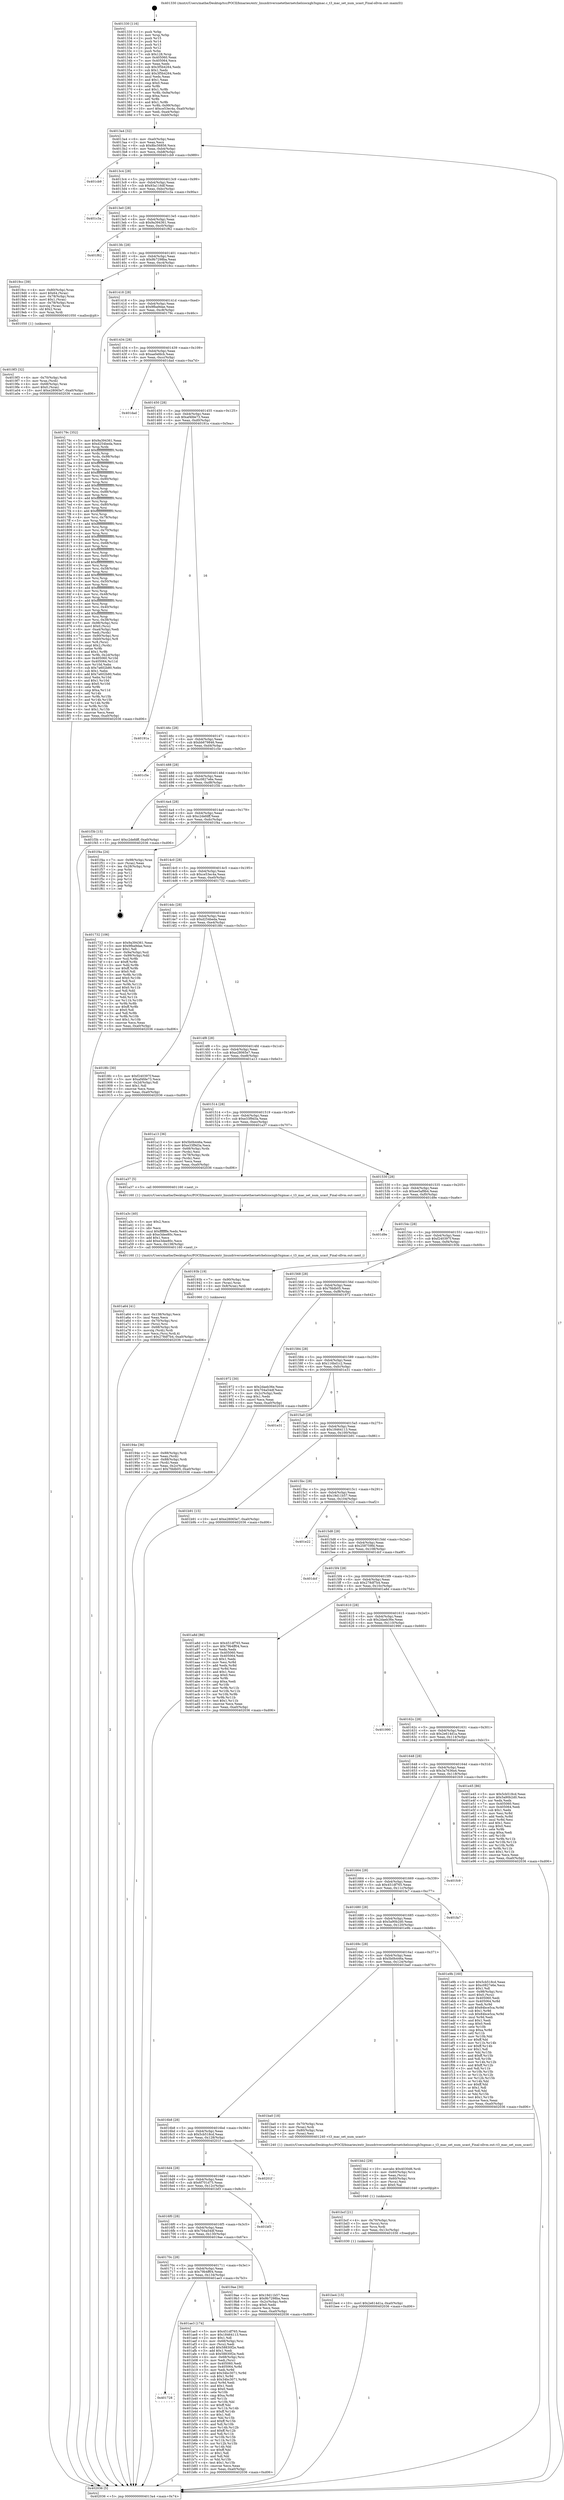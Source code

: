 digraph "0x401330" {
  label = "0x401330 (/mnt/c/Users/mathe/Desktop/tcc/POCII/binaries/extr_linuxdriversnetethernetchelsiocxgb3xgmac.c_t3_mac_set_num_ucast_Final-ollvm.out::main(0))"
  labelloc = "t"
  node[shape=record]

  Entry [label="",width=0.3,height=0.3,shape=circle,fillcolor=black,style=filled]
  "0x4013a4" [label="{
     0x4013a4 [32]\l
     | [instrs]\l
     &nbsp;&nbsp;0x4013a4 \<+6\>: mov -0xa0(%rbp),%eax\l
     &nbsp;&nbsp;0x4013aa \<+2\>: mov %eax,%ecx\l
     &nbsp;&nbsp;0x4013ac \<+6\>: sub $0x8bc56856,%ecx\l
     &nbsp;&nbsp;0x4013b2 \<+6\>: mov %eax,-0xb4(%rbp)\l
     &nbsp;&nbsp;0x4013b8 \<+6\>: mov %ecx,-0xb8(%rbp)\l
     &nbsp;&nbsp;0x4013be \<+6\>: je 0000000000401cb9 \<main+0x989\>\l
  }"]
  "0x401cb9" [label="{
     0x401cb9\l
  }", style=dashed]
  "0x4013c4" [label="{
     0x4013c4 [28]\l
     | [instrs]\l
     &nbsp;&nbsp;0x4013c4 \<+5\>: jmp 00000000004013c9 \<main+0x99\>\l
     &nbsp;&nbsp;0x4013c9 \<+6\>: mov -0xb4(%rbp),%eax\l
     &nbsp;&nbsp;0x4013cf \<+5\>: sub $0x93a116df,%eax\l
     &nbsp;&nbsp;0x4013d4 \<+6\>: mov %eax,-0xbc(%rbp)\l
     &nbsp;&nbsp;0x4013da \<+6\>: je 0000000000401c3a \<main+0x90a\>\l
  }"]
  Exit [label="",width=0.3,height=0.3,shape=circle,fillcolor=black,style=filled,peripheries=2]
  "0x401c3a" [label="{
     0x401c3a\l
  }", style=dashed]
  "0x4013e0" [label="{
     0x4013e0 [28]\l
     | [instrs]\l
     &nbsp;&nbsp;0x4013e0 \<+5\>: jmp 00000000004013e5 \<main+0xb5\>\l
     &nbsp;&nbsp;0x4013e5 \<+6\>: mov -0xb4(%rbp),%eax\l
     &nbsp;&nbsp;0x4013eb \<+5\>: sub $0x9a394361,%eax\l
     &nbsp;&nbsp;0x4013f0 \<+6\>: mov %eax,-0xc0(%rbp)\l
     &nbsp;&nbsp;0x4013f6 \<+6\>: je 0000000000401f62 \<main+0xc32\>\l
  }"]
  "0x401be4" [label="{
     0x401be4 [15]\l
     | [instrs]\l
     &nbsp;&nbsp;0x401be4 \<+10\>: movl $0x2e614d1a,-0xa0(%rbp)\l
     &nbsp;&nbsp;0x401bee \<+5\>: jmp 0000000000402036 \<main+0xd06\>\l
  }"]
  "0x401f62" [label="{
     0x401f62\l
  }", style=dashed]
  "0x4013fc" [label="{
     0x4013fc [28]\l
     | [instrs]\l
     &nbsp;&nbsp;0x4013fc \<+5\>: jmp 0000000000401401 \<main+0xd1\>\l
     &nbsp;&nbsp;0x401401 \<+6\>: mov -0xb4(%rbp),%eax\l
     &nbsp;&nbsp;0x401407 \<+5\>: sub $0x9b7298ba,%eax\l
     &nbsp;&nbsp;0x40140c \<+6\>: mov %eax,-0xc4(%rbp)\l
     &nbsp;&nbsp;0x401412 \<+6\>: je 00000000004019cc \<main+0x69c\>\l
  }"]
  "0x401bcf" [label="{
     0x401bcf [21]\l
     | [instrs]\l
     &nbsp;&nbsp;0x401bcf \<+4\>: mov -0x70(%rbp),%rcx\l
     &nbsp;&nbsp;0x401bd3 \<+3\>: mov (%rcx),%rcx\l
     &nbsp;&nbsp;0x401bd6 \<+3\>: mov %rcx,%rdi\l
     &nbsp;&nbsp;0x401bd9 \<+6\>: mov %eax,-0x13c(%rbp)\l
     &nbsp;&nbsp;0x401bdf \<+5\>: call 0000000000401030 \<free@plt\>\l
     | [calls]\l
     &nbsp;&nbsp;0x401030 \{1\} (unknown)\l
  }"]
  "0x4019cc" [label="{
     0x4019cc [39]\l
     | [instrs]\l
     &nbsp;&nbsp;0x4019cc \<+4\>: mov -0x80(%rbp),%rax\l
     &nbsp;&nbsp;0x4019d0 \<+6\>: movl $0x64,(%rax)\l
     &nbsp;&nbsp;0x4019d6 \<+4\>: mov -0x78(%rbp),%rax\l
     &nbsp;&nbsp;0x4019da \<+6\>: movl $0x1,(%rax)\l
     &nbsp;&nbsp;0x4019e0 \<+4\>: mov -0x78(%rbp),%rax\l
     &nbsp;&nbsp;0x4019e4 \<+3\>: movslq (%rax),%rax\l
     &nbsp;&nbsp;0x4019e7 \<+4\>: shl $0x2,%rax\l
     &nbsp;&nbsp;0x4019eb \<+3\>: mov %rax,%rdi\l
     &nbsp;&nbsp;0x4019ee \<+5\>: call 0000000000401050 \<malloc@plt\>\l
     | [calls]\l
     &nbsp;&nbsp;0x401050 \{1\} (unknown)\l
  }"]
  "0x401418" [label="{
     0x401418 [28]\l
     | [instrs]\l
     &nbsp;&nbsp;0x401418 \<+5\>: jmp 000000000040141d \<main+0xed\>\l
     &nbsp;&nbsp;0x40141d \<+6\>: mov -0xb4(%rbp),%eax\l
     &nbsp;&nbsp;0x401423 \<+5\>: sub $0x9fba9dae,%eax\l
     &nbsp;&nbsp;0x401428 \<+6\>: mov %eax,-0xc8(%rbp)\l
     &nbsp;&nbsp;0x40142e \<+6\>: je 000000000040179c \<main+0x46c\>\l
  }"]
  "0x401bb2" [label="{
     0x401bb2 [29]\l
     | [instrs]\l
     &nbsp;&nbsp;0x401bb2 \<+10\>: movabs $0x4030d6,%rdi\l
     &nbsp;&nbsp;0x401bbc \<+4\>: mov -0x60(%rbp),%rcx\l
     &nbsp;&nbsp;0x401bc0 \<+2\>: mov %eax,(%rcx)\l
     &nbsp;&nbsp;0x401bc2 \<+4\>: mov -0x60(%rbp),%rcx\l
     &nbsp;&nbsp;0x401bc6 \<+2\>: mov (%rcx),%esi\l
     &nbsp;&nbsp;0x401bc8 \<+2\>: mov $0x0,%al\l
     &nbsp;&nbsp;0x401bca \<+5\>: call 0000000000401040 \<printf@plt\>\l
     | [calls]\l
     &nbsp;&nbsp;0x401040 \{1\} (unknown)\l
  }"]
  "0x40179c" [label="{
     0x40179c [352]\l
     | [instrs]\l
     &nbsp;&nbsp;0x40179c \<+5\>: mov $0x9a394361,%eax\l
     &nbsp;&nbsp;0x4017a1 \<+5\>: mov $0xd254beda,%ecx\l
     &nbsp;&nbsp;0x4017a6 \<+3\>: mov %rsp,%rdx\l
     &nbsp;&nbsp;0x4017a9 \<+4\>: add $0xfffffffffffffff0,%rdx\l
     &nbsp;&nbsp;0x4017ad \<+3\>: mov %rdx,%rsp\l
     &nbsp;&nbsp;0x4017b0 \<+7\>: mov %rdx,-0x98(%rbp)\l
     &nbsp;&nbsp;0x4017b7 \<+3\>: mov %rsp,%rdx\l
     &nbsp;&nbsp;0x4017ba \<+4\>: add $0xfffffffffffffff0,%rdx\l
     &nbsp;&nbsp;0x4017be \<+3\>: mov %rdx,%rsp\l
     &nbsp;&nbsp;0x4017c1 \<+3\>: mov %rsp,%rsi\l
     &nbsp;&nbsp;0x4017c4 \<+4\>: add $0xfffffffffffffff0,%rsi\l
     &nbsp;&nbsp;0x4017c8 \<+3\>: mov %rsi,%rsp\l
     &nbsp;&nbsp;0x4017cb \<+7\>: mov %rsi,-0x90(%rbp)\l
     &nbsp;&nbsp;0x4017d2 \<+3\>: mov %rsp,%rsi\l
     &nbsp;&nbsp;0x4017d5 \<+4\>: add $0xfffffffffffffff0,%rsi\l
     &nbsp;&nbsp;0x4017d9 \<+3\>: mov %rsi,%rsp\l
     &nbsp;&nbsp;0x4017dc \<+7\>: mov %rsi,-0x88(%rbp)\l
     &nbsp;&nbsp;0x4017e3 \<+3\>: mov %rsp,%rsi\l
     &nbsp;&nbsp;0x4017e6 \<+4\>: add $0xfffffffffffffff0,%rsi\l
     &nbsp;&nbsp;0x4017ea \<+3\>: mov %rsi,%rsp\l
     &nbsp;&nbsp;0x4017ed \<+4\>: mov %rsi,-0x80(%rbp)\l
     &nbsp;&nbsp;0x4017f1 \<+3\>: mov %rsp,%rsi\l
     &nbsp;&nbsp;0x4017f4 \<+4\>: add $0xfffffffffffffff0,%rsi\l
     &nbsp;&nbsp;0x4017f8 \<+3\>: mov %rsi,%rsp\l
     &nbsp;&nbsp;0x4017fb \<+4\>: mov %rsi,-0x78(%rbp)\l
     &nbsp;&nbsp;0x4017ff \<+3\>: mov %rsp,%rsi\l
     &nbsp;&nbsp;0x401802 \<+4\>: add $0xfffffffffffffff0,%rsi\l
     &nbsp;&nbsp;0x401806 \<+3\>: mov %rsi,%rsp\l
     &nbsp;&nbsp;0x401809 \<+4\>: mov %rsi,-0x70(%rbp)\l
     &nbsp;&nbsp;0x40180d \<+3\>: mov %rsp,%rsi\l
     &nbsp;&nbsp;0x401810 \<+4\>: add $0xfffffffffffffff0,%rsi\l
     &nbsp;&nbsp;0x401814 \<+3\>: mov %rsi,%rsp\l
     &nbsp;&nbsp;0x401817 \<+4\>: mov %rsi,-0x68(%rbp)\l
     &nbsp;&nbsp;0x40181b \<+3\>: mov %rsp,%rsi\l
     &nbsp;&nbsp;0x40181e \<+4\>: add $0xfffffffffffffff0,%rsi\l
     &nbsp;&nbsp;0x401822 \<+3\>: mov %rsi,%rsp\l
     &nbsp;&nbsp;0x401825 \<+4\>: mov %rsi,-0x60(%rbp)\l
     &nbsp;&nbsp;0x401829 \<+3\>: mov %rsp,%rsi\l
     &nbsp;&nbsp;0x40182c \<+4\>: add $0xfffffffffffffff0,%rsi\l
     &nbsp;&nbsp;0x401830 \<+3\>: mov %rsi,%rsp\l
     &nbsp;&nbsp;0x401833 \<+4\>: mov %rsi,-0x58(%rbp)\l
     &nbsp;&nbsp;0x401837 \<+3\>: mov %rsp,%rsi\l
     &nbsp;&nbsp;0x40183a \<+4\>: add $0xfffffffffffffff0,%rsi\l
     &nbsp;&nbsp;0x40183e \<+3\>: mov %rsi,%rsp\l
     &nbsp;&nbsp;0x401841 \<+4\>: mov %rsi,-0x50(%rbp)\l
     &nbsp;&nbsp;0x401845 \<+3\>: mov %rsp,%rsi\l
     &nbsp;&nbsp;0x401848 \<+4\>: add $0xfffffffffffffff0,%rsi\l
     &nbsp;&nbsp;0x40184c \<+3\>: mov %rsi,%rsp\l
     &nbsp;&nbsp;0x40184f \<+4\>: mov %rsi,-0x48(%rbp)\l
     &nbsp;&nbsp;0x401853 \<+3\>: mov %rsp,%rsi\l
     &nbsp;&nbsp;0x401856 \<+4\>: add $0xfffffffffffffff0,%rsi\l
     &nbsp;&nbsp;0x40185a \<+3\>: mov %rsi,%rsp\l
     &nbsp;&nbsp;0x40185d \<+4\>: mov %rsi,-0x40(%rbp)\l
     &nbsp;&nbsp;0x401861 \<+3\>: mov %rsp,%rsi\l
     &nbsp;&nbsp;0x401864 \<+4\>: add $0xfffffffffffffff0,%rsi\l
     &nbsp;&nbsp;0x401868 \<+3\>: mov %rsi,%rsp\l
     &nbsp;&nbsp;0x40186b \<+4\>: mov %rsi,-0x38(%rbp)\l
     &nbsp;&nbsp;0x40186f \<+7\>: mov -0x98(%rbp),%rsi\l
     &nbsp;&nbsp;0x401876 \<+6\>: movl $0x0,(%rsi)\l
     &nbsp;&nbsp;0x40187c \<+6\>: mov -0xa4(%rbp),%edi\l
     &nbsp;&nbsp;0x401882 \<+2\>: mov %edi,(%rdx)\l
     &nbsp;&nbsp;0x401884 \<+7\>: mov -0x90(%rbp),%rsi\l
     &nbsp;&nbsp;0x40188b \<+7\>: mov -0xb0(%rbp),%r8\l
     &nbsp;&nbsp;0x401892 \<+3\>: mov %r8,(%rsi)\l
     &nbsp;&nbsp;0x401895 \<+3\>: cmpl $0x2,(%rdx)\l
     &nbsp;&nbsp;0x401898 \<+4\>: setne %r9b\l
     &nbsp;&nbsp;0x40189c \<+4\>: and $0x1,%r9b\l
     &nbsp;&nbsp;0x4018a0 \<+4\>: mov %r9b,-0x2d(%rbp)\l
     &nbsp;&nbsp;0x4018a4 \<+8\>: mov 0x405060,%r10d\l
     &nbsp;&nbsp;0x4018ac \<+8\>: mov 0x405064,%r11d\l
     &nbsp;&nbsp;0x4018b4 \<+3\>: mov %r10d,%ebx\l
     &nbsp;&nbsp;0x4018b7 \<+6\>: sub $0x7a602b80,%ebx\l
     &nbsp;&nbsp;0x4018bd \<+3\>: sub $0x1,%ebx\l
     &nbsp;&nbsp;0x4018c0 \<+6\>: add $0x7a602b80,%ebx\l
     &nbsp;&nbsp;0x4018c6 \<+4\>: imul %ebx,%r10d\l
     &nbsp;&nbsp;0x4018ca \<+4\>: and $0x1,%r10d\l
     &nbsp;&nbsp;0x4018ce \<+4\>: cmp $0x0,%r10d\l
     &nbsp;&nbsp;0x4018d2 \<+4\>: sete %r9b\l
     &nbsp;&nbsp;0x4018d6 \<+4\>: cmp $0xa,%r11d\l
     &nbsp;&nbsp;0x4018da \<+4\>: setl %r14b\l
     &nbsp;&nbsp;0x4018de \<+3\>: mov %r9b,%r15b\l
     &nbsp;&nbsp;0x4018e1 \<+3\>: and %r14b,%r15b\l
     &nbsp;&nbsp;0x4018e4 \<+3\>: xor %r14b,%r9b\l
     &nbsp;&nbsp;0x4018e7 \<+3\>: or %r9b,%r15b\l
     &nbsp;&nbsp;0x4018ea \<+4\>: test $0x1,%r15b\l
     &nbsp;&nbsp;0x4018ee \<+3\>: cmovne %ecx,%eax\l
     &nbsp;&nbsp;0x4018f1 \<+6\>: mov %eax,-0xa0(%rbp)\l
     &nbsp;&nbsp;0x4018f7 \<+5\>: jmp 0000000000402036 \<main+0xd06\>\l
  }"]
  "0x401434" [label="{
     0x401434 [28]\l
     | [instrs]\l
     &nbsp;&nbsp;0x401434 \<+5\>: jmp 0000000000401439 \<main+0x109\>\l
     &nbsp;&nbsp;0x401439 \<+6\>: mov -0xb4(%rbp),%eax\l
     &nbsp;&nbsp;0x40143f \<+5\>: sub $0xaa0efdcb,%eax\l
     &nbsp;&nbsp;0x401444 \<+6\>: mov %eax,-0xcc(%rbp)\l
     &nbsp;&nbsp;0x40144a \<+6\>: je 0000000000401dad \<main+0xa7d\>\l
  }"]
  "0x401728" [label="{
     0x401728\l
  }", style=dashed]
  "0x401dad" [label="{
     0x401dad\l
  }", style=dashed]
  "0x401450" [label="{
     0x401450 [28]\l
     | [instrs]\l
     &nbsp;&nbsp;0x401450 \<+5\>: jmp 0000000000401455 \<main+0x125\>\l
     &nbsp;&nbsp;0x401455 \<+6\>: mov -0xb4(%rbp),%eax\l
     &nbsp;&nbsp;0x40145b \<+5\>: sub $0xaf4fde73,%eax\l
     &nbsp;&nbsp;0x401460 \<+6\>: mov %eax,-0xd0(%rbp)\l
     &nbsp;&nbsp;0x401466 \<+6\>: je 000000000040191a \<main+0x5ea\>\l
  }"]
  "0x401ae3" [label="{
     0x401ae3 [174]\l
     | [instrs]\l
     &nbsp;&nbsp;0x401ae3 \<+5\>: mov $0x451df765,%eax\l
     &nbsp;&nbsp;0x401ae8 \<+5\>: mov $0x18464113,%ecx\l
     &nbsp;&nbsp;0x401aed \<+2\>: mov $0x1,%dl\l
     &nbsp;&nbsp;0x401aef \<+4\>: mov -0x68(%rbp),%rsi\l
     &nbsp;&nbsp;0x401af3 \<+2\>: mov (%rsi),%edi\l
     &nbsp;&nbsp;0x401af5 \<+6\>: add $0x58830f2e,%edi\l
     &nbsp;&nbsp;0x401afb \<+3\>: add $0x1,%edi\l
     &nbsp;&nbsp;0x401afe \<+6\>: sub $0x58830f2e,%edi\l
     &nbsp;&nbsp;0x401b04 \<+4\>: mov -0x68(%rbp),%rsi\l
     &nbsp;&nbsp;0x401b08 \<+2\>: mov %edi,(%rsi)\l
     &nbsp;&nbsp;0x401b0a \<+7\>: mov 0x405060,%edi\l
     &nbsp;&nbsp;0x401b11 \<+8\>: mov 0x405064,%r8d\l
     &nbsp;&nbsp;0x401b19 \<+3\>: mov %edi,%r9d\l
     &nbsp;&nbsp;0x401b1c \<+7\>: add $0x34bc3071,%r9d\l
     &nbsp;&nbsp;0x401b23 \<+4\>: sub $0x1,%r9d\l
     &nbsp;&nbsp;0x401b27 \<+7\>: sub $0x34bc3071,%r9d\l
     &nbsp;&nbsp;0x401b2e \<+4\>: imul %r9d,%edi\l
     &nbsp;&nbsp;0x401b32 \<+3\>: and $0x1,%edi\l
     &nbsp;&nbsp;0x401b35 \<+3\>: cmp $0x0,%edi\l
     &nbsp;&nbsp;0x401b38 \<+4\>: sete %r10b\l
     &nbsp;&nbsp;0x401b3c \<+4\>: cmp $0xa,%r8d\l
     &nbsp;&nbsp;0x401b40 \<+4\>: setl %r11b\l
     &nbsp;&nbsp;0x401b44 \<+3\>: mov %r10b,%bl\l
     &nbsp;&nbsp;0x401b47 \<+3\>: xor $0xff,%bl\l
     &nbsp;&nbsp;0x401b4a \<+3\>: mov %r11b,%r14b\l
     &nbsp;&nbsp;0x401b4d \<+4\>: xor $0xff,%r14b\l
     &nbsp;&nbsp;0x401b51 \<+3\>: xor $0x1,%dl\l
     &nbsp;&nbsp;0x401b54 \<+3\>: mov %bl,%r15b\l
     &nbsp;&nbsp;0x401b57 \<+4\>: and $0xff,%r15b\l
     &nbsp;&nbsp;0x401b5b \<+3\>: and %dl,%r10b\l
     &nbsp;&nbsp;0x401b5e \<+3\>: mov %r14b,%r12b\l
     &nbsp;&nbsp;0x401b61 \<+4\>: and $0xff,%r12b\l
     &nbsp;&nbsp;0x401b65 \<+3\>: and %dl,%r11b\l
     &nbsp;&nbsp;0x401b68 \<+3\>: or %r10b,%r15b\l
     &nbsp;&nbsp;0x401b6b \<+3\>: or %r11b,%r12b\l
     &nbsp;&nbsp;0x401b6e \<+3\>: xor %r12b,%r15b\l
     &nbsp;&nbsp;0x401b71 \<+3\>: or %r14b,%bl\l
     &nbsp;&nbsp;0x401b74 \<+3\>: xor $0xff,%bl\l
     &nbsp;&nbsp;0x401b77 \<+3\>: or $0x1,%dl\l
     &nbsp;&nbsp;0x401b7a \<+2\>: and %dl,%bl\l
     &nbsp;&nbsp;0x401b7c \<+3\>: or %bl,%r15b\l
     &nbsp;&nbsp;0x401b7f \<+4\>: test $0x1,%r15b\l
     &nbsp;&nbsp;0x401b83 \<+3\>: cmovne %ecx,%eax\l
     &nbsp;&nbsp;0x401b86 \<+6\>: mov %eax,-0xa0(%rbp)\l
     &nbsp;&nbsp;0x401b8c \<+5\>: jmp 0000000000402036 \<main+0xd06\>\l
  }"]
  "0x40191a" [label="{
     0x40191a\l
  }", style=dashed]
  "0x40146c" [label="{
     0x40146c [28]\l
     | [instrs]\l
     &nbsp;&nbsp;0x40146c \<+5\>: jmp 0000000000401471 \<main+0x141\>\l
     &nbsp;&nbsp;0x401471 \<+6\>: mov -0xb4(%rbp),%eax\l
     &nbsp;&nbsp;0x401477 \<+5\>: sub $0xbb679846,%eax\l
     &nbsp;&nbsp;0x40147c \<+6\>: mov %eax,-0xd4(%rbp)\l
     &nbsp;&nbsp;0x401482 \<+6\>: je 0000000000401c5e \<main+0x92e\>\l
  }"]
  "0x401a64" [label="{
     0x401a64 [41]\l
     | [instrs]\l
     &nbsp;&nbsp;0x401a64 \<+6\>: mov -0x138(%rbp),%ecx\l
     &nbsp;&nbsp;0x401a6a \<+3\>: imul %eax,%ecx\l
     &nbsp;&nbsp;0x401a6d \<+4\>: mov -0x70(%rbp),%rsi\l
     &nbsp;&nbsp;0x401a71 \<+3\>: mov (%rsi),%rsi\l
     &nbsp;&nbsp;0x401a74 \<+4\>: mov -0x68(%rbp),%rdi\l
     &nbsp;&nbsp;0x401a78 \<+3\>: movslq (%rdi),%rdi\l
     &nbsp;&nbsp;0x401a7b \<+3\>: mov %ecx,(%rsi,%rdi,4)\l
     &nbsp;&nbsp;0x401a7e \<+10\>: movl $0x278df7b4,-0xa0(%rbp)\l
     &nbsp;&nbsp;0x401a88 \<+5\>: jmp 0000000000402036 \<main+0xd06\>\l
  }"]
  "0x401c5e" [label="{
     0x401c5e\l
  }", style=dashed]
  "0x401488" [label="{
     0x401488 [28]\l
     | [instrs]\l
     &nbsp;&nbsp;0x401488 \<+5\>: jmp 000000000040148d \<main+0x15d\>\l
     &nbsp;&nbsp;0x40148d \<+6\>: mov -0xb4(%rbp),%eax\l
     &nbsp;&nbsp;0x401493 \<+5\>: sub $0xc0827e6e,%eax\l
     &nbsp;&nbsp;0x401498 \<+6\>: mov %eax,-0xd8(%rbp)\l
     &nbsp;&nbsp;0x40149e \<+6\>: je 0000000000401f3b \<main+0xc0b\>\l
  }"]
  "0x401a3c" [label="{
     0x401a3c [40]\l
     | [instrs]\l
     &nbsp;&nbsp;0x401a3c \<+5\>: mov $0x2,%ecx\l
     &nbsp;&nbsp;0x401a41 \<+1\>: cltd\l
     &nbsp;&nbsp;0x401a42 \<+2\>: idiv %ecx\l
     &nbsp;&nbsp;0x401a44 \<+6\>: imul $0xfffffffe,%edx,%ecx\l
     &nbsp;&nbsp;0x401a4a \<+6\>: sub $0xe3dee80c,%ecx\l
     &nbsp;&nbsp;0x401a50 \<+3\>: add $0x1,%ecx\l
     &nbsp;&nbsp;0x401a53 \<+6\>: add $0xe3dee80c,%ecx\l
     &nbsp;&nbsp;0x401a59 \<+6\>: mov %ecx,-0x138(%rbp)\l
     &nbsp;&nbsp;0x401a5f \<+5\>: call 0000000000401160 \<next_i\>\l
     | [calls]\l
     &nbsp;&nbsp;0x401160 \{1\} (/mnt/c/Users/mathe/Desktop/tcc/POCII/binaries/extr_linuxdriversnetethernetchelsiocxgb3xgmac.c_t3_mac_set_num_ucast_Final-ollvm.out::next_i)\l
  }"]
  "0x401f3b" [label="{
     0x401f3b [15]\l
     | [instrs]\l
     &nbsp;&nbsp;0x401f3b \<+10\>: movl $0xc2defdff,-0xa0(%rbp)\l
     &nbsp;&nbsp;0x401f45 \<+5\>: jmp 0000000000402036 \<main+0xd06\>\l
  }"]
  "0x4014a4" [label="{
     0x4014a4 [28]\l
     | [instrs]\l
     &nbsp;&nbsp;0x4014a4 \<+5\>: jmp 00000000004014a9 \<main+0x179\>\l
     &nbsp;&nbsp;0x4014a9 \<+6\>: mov -0xb4(%rbp),%eax\l
     &nbsp;&nbsp;0x4014af \<+5\>: sub $0xc2defdff,%eax\l
     &nbsp;&nbsp;0x4014b4 \<+6\>: mov %eax,-0xdc(%rbp)\l
     &nbsp;&nbsp;0x4014ba \<+6\>: je 0000000000401f4a \<main+0xc1a\>\l
  }"]
  "0x4019f3" [label="{
     0x4019f3 [32]\l
     | [instrs]\l
     &nbsp;&nbsp;0x4019f3 \<+4\>: mov -0x70(%rbp),%rdi\l
     &nbsp;&nbsp;0x4019f7 \<+3\>: mov %rax,(%rdi)\l
     &nbsp;&nbsp;0x4019fa \<+4\>: mov -0x68(%rbp),%rax\l
     &nbsp;&nbsp;0x4019fe \<+6\>: movl $0x0,(%rax)\l
     &nbsp;&nbsp;0x401a04 \<+10\>: movl $0xe28065e7,-0xa0(%rbp)\l
     &nbsp;&nbsp;0x401a0e \<+5\>: jmp 0000000000402036 \<main+0xd06\>\l
  }"]
  "0x401f4a" [label="{
     0x401f4a [24]\l
     | [instrs]\l
     &nbsp;&nbsp;0x401f4a \<+7\>: mov -0x98(%rbp),%rax\l
     &nbsp;&nbsp;0x401f51 \<+2\>: mov (%rax),%eax\l
     &nbsp;&nbsp;0x401f53 \<+4\>: lea -0x28(%rbp),%rsp\l
     &nbsp;&nbsp;0x401f57 \<+1\>: pop %rbx\l
     &nbsp;&nbsp;0x401f58 \<+2\>: pop %r12\l
     &nbsp;&nbsp;0x401f5a \<+2\>: pop %r13\l
     &nbsp;&nbsp;0x401f5c \<+2\>: pop %r14\l
     &nbsp;&nbsp;0x401f5e \<+2\>: pop %r15\l
     &nbsp;&nbsp;0x401f60 \<+1\>: pop %rbp\l
     &nbsp;&nbsp;0x401f61 \<+1\>: ret\l
  }"]
  "0x4014c0" [label="{
     0x4014c0 [28]\l
     | [instrs]\l
     &nbsp;&nbsp;0x4014c0 \<+5\>: jmp 00000000004014c5 \<main+0x195\>\l
     &nbsp;&nbsp;0x4014c5 \<+6\>: mov -0xb4(%rbp),%eax\l
     &nbsp;&nbsp;0x4014cb \<+5\>: sub $0xce53ec4a,%eax\l
     &nbsp;&nbsp;0x4014d0 \<+6\>: mov %eax,-0xe0(%rbp)\l
     &nbsp;&nbsp;0x4014d6 \<+6\>: je 0000000000401732 \<main+0x402\>\l
  }"]
  "0x40170c" [label="{
     0x40170c [28]\l
     | [instrs]\l
     &nbsp;&nbsp;0x40170c \<+5\>: jmp 0000000000401711 \<main+0x3e1\>\l
     &nbsp;&nbsp;0x401711 \<+6\>: mov -0xb4(%rbp),%eax\l
     &nbsp;&nbsp;0x401717 \<+5\>: sub $0x79b4ff04,%eax\l
     &nbsp;&nbsp;0x40171c \<+6\>: mov %eax,-0x134(%rbp)\l
     &nbsp;&nbsp;0x401722 \<+6\>: je 0000000000401ae3 \<main+0x7b3\>\l
  }"]
  "0x401732" [label="{
     0x401732 [106]\l
     | [instrs]\l
     &nbsp;&nbsp;0x401732 \<+5\>: mov $0x9a394361,%eax\l
     &nbsp;&nbsp;0x401737 \<+5\>: mov $0x9fba9dae,%ecx\l
     &nbsp;&nbsp;0x40173c \<+2\>: mov $0x1,%dl\l
     &nbsp;&nbsp;0x40173e \<+7\>: mov -0x9a(%rbp),%sil\l
     &nbsp;&nbsp;0x401745 \<+7\>: mov -0x99(%rbp),%dil\l
     &nbsp;&nbsp;0x40174c \<+3\>: mov %sil,%r8b\l
     &nbsp;&nbsp;0x40174f \<+4\>: xor $0xff,%r8b\l
     &nbsp;&nbsp;0x401753 \<+3\>: mov %dil,%r9b\l
     &nbsp;&nbsp;0x401756 \<+4\>: xor $0xff,%r9b\l
     &nbsp;&nbsp;0x40175a \<+3\>: xor $0x0,%dl\l
     &nbsp;&nbsp;0x40175d \<+3\>: mov %r8b,%r10b\l
     &nbsp;&nbsp;0x401760 \<+4\>: and $0x0,%r10b\l
     &nbsp;&nbsp;0x401764 \<+3\>: and %dl,%sil\l
     &nbsp;&nbsp;0x401767 \<+3\>: mov %r9b,%r11b\l
     &nbsp;&nbsp;0x40176a \<+4\>: and $0x0,%r11b\l
     &nbsp;&nbsp;0x40176e \<+3\>: and %dl,%dil\l
     &nbsp;&nbsp;0x401771 \<+3\>: or %sil,%r10b\l
     &nbsp;&nbsp;0x401774 \<+3\>: or %dil,%r11b\l
     &nbsp;&nbsp;0x401777 \<+3\>: xor %r11b,%r10b\l
     &nbsp;&nbsp;0x40177a \<+3\>: or %r9b,%r8b\l
     &nbsp;&nbsp;0x40177d \<+4\>: xor $0xff,%r8b\l
     &nbsp;&nbsp;0x401781 \<+3\>: or $0x0,%dl\l
     &nbsp;&nbsp;0x401784 \<+3\>: and %dl,%r8b\l
     &nbsp;&nbsp;0x401787 \<+3\>: or %r8b,%r10b\l
     &nbsp;&nbsp;0x40178a \<+4\>: test $0x1,%r10b\l
     &nbsp;&nbsp;0x40178e \<+3\>: cmovne %ecx,%eax\l
     &nbsp;&nbsp;0x401791 \<+6\>: mov %eax,-0xa0(%rbp)\l
     &nbsp;&nbsp;0x401797 \<+5\>: jmp 0000000000402036 \<main+0xd06\>\l
  }"]
  "0x4014dc" [label="{
     0x4014dc [28]\l
     | [instrs]\l
     &nbsp;&nbsp;0x4014dc \<+5\>: jmp 00000000004014e1 \<main+0x1b1\>\l
     &nbsp;&nbsp;0x4014e1 \<+6\>: mov -0xb4(%rbp),%eax\l
     &nbsp;&nbsp;0x4014e7 \<+5\>: sub $0xd254beda,%eax\l
     &nbsp;&nbsp;0x4014ec \<+6\>: mov %eax,-0xe4(%rbp)\l
     &nbsp;&nbsp;0x4014f2 \<+6\>: je 00000000004018fc \<main+0x5cc\>\l
  }"]
  "0x402036" [label="{
     0x402036 [5]\l
     | [instrs]\l
     &nbsp;&nbsp;0x402036 \<+5\>: jmp 00000000004013a4 \<main+0x74\>\l
  }"]
  "0x401330" [label="{
     0x401330 [116]\l
     | [instrs]\l
     &nbsp;&nbsp;0x401330 \<+1\>: push %rbp\l
     &nbsp;&nbsp;0x401331 \<+3\>: mov %rsp,%rbp\l
     &nbsp;&nbsp;0x401334 \<+2\>: push %r15\l
     &nbsp;&nbsp;0x401336 \<+2\>: push %r14\l
     &nbsp;&nbsp;0x401338 \<+2\>: push %r13\l
     &nbsp;&nbsp;0x40133a \<+2\>: push %r12\l
     &nbsp;&nbsp;0x40133c \<+1\>: push %rbx\l
     &nbsp;&nbsp;0x40133d \<+7\>: sub $0x128,%rsp\l
     &nbsp;&nbsp;0x401344 \<+7\>: mov 0x405060,%eax\l
     &nbsp;&nbsp;0x40134b \<+7\>: mov 0x405064,%ecx\l
     &nbsp;&nbsp;0x401352 \<+2\>: mov %eax,%edx\l
     &nbsp;&nbsp;0x401354 \<+6\>: sub $0x3f5b4264,%edx\l
     &nbsp;&nbsp;0x40135a \<+3\>: sub $0x1,%edx\l
     &nbsp;&nbsp;0x40135d \<+6\>: add $0x3f5b4264,%edx\l
     &nbsp;&nbsp;0x401363 \<+3\>: imul %edx,%eax\l
     &nbsp;&nbsp;0x401366 \<+3\>: and $0x1,%eax\l
     &nbsp;&nbsp;0x401369 \<+3\>: cmp $0x0,%eax\l
     &nbsp;&nbsp;0x40136c \<+4\>: sete %r8b\l
     &nbsp;&nbsp;0x401370 \<+4\>: and $0x1,%r8b\l
     &nbsp;&nbsp;0x401374 \<+7\>: mov %r8b,-0x9a(%rbp)\l
     &nbsp;&nbsp;0x40137b \<+3\>: cmp $0xa,%ecx\l
     &nbsp;&nbsp;0x40137e \<+4\>: setl %r8b\l
     &nbsp;&nbsp;0x401382 \<+4\>: and $0x1,%r8b\l
     &nbsp;&nbsp;0x401386 \<+7\>: mov %r8b,-0x99(%rbp)\l
     &nbsp;&nbsp;0x40138d \<+10\>: movl $0xce53ec4a,-0xa0(%rbp)\l
     &nbsp;&nbsp;0x401397 \<+6\>: mov %edi,-0xa4(%rbp)\l
     &nbsp;&nbsp;0x40139d \<+7\>: mov %rsi,-0xb0(%rbp)\l
  }"]
  "0x4019ae" [label="{
     0x4019ae [30]\l
     | [instrs]\l
     &nbsp;&nbsp;0x4019ae \<+5\>: mov $0x19d11b57,%eax\l
     &nbsp;&nbsp;0x4019b3 \<+5\>: mov $0x9b7298ba,%ecx\l
     &nbsp;&nbsp;0x4019b8 \<+3\>: mov -0x2c(%rbp),%edx\l
     &nbsp;&nbsp;0x4019bb \<+3\>: cmp $0x0,%edx\l
     &nbsp;&nbsp;0x4019be \<+3\>: cmove %ecx,%eax\l
     &nbsp;&nbsp;0x4019c1 \<+6\>: mov %eax,-0xa0(%rbp)\l
     &nbsp;&nbsp;0x4019c7 \<+5\>: jmp 0000000000402036 \<main+0xd06\>\l
  }"]
  "0x4016f0" [label="{
     0x4016f0 [28]\l
     | [instrs]\l
     &nbsp;&nbsp;0x4016f0 \<+5\>: jmp 00000000004016f5 \<main+0x3c5\>\l
     &nbsp;&nbsp;0x4016f5 \<+6\>: mov -0xb4(%rbp),%eax\l
     &nbsp;&nbsp;0x4016fb \<+5\>: sub $0x704a54df,%eax\l
     &nbsp;&nbsp;0x401700 \<+6\>: mov %eax,-0x130(%rbp)\l
     &nbsp;&nbsp;0x401706 \<+6\>: je 00000000004019ae \<main+0x67e\>\l
  }"]
  "0x4018fc" [label="{
     0x4018fc [30]\l
     | [instrs]\l
     &nbsp;&nbsp;0x4018fc \<+5\>: mov $0xf240397f,%eax\l
     &nbsp;&nbsp;0x401901 \<+5\>: mov $0xaf4fde73,%ecx\l
     &nbsp;&nbsp;0x401906 \<+3\>: mov -0x2d(%rbp),%dl\l
     &nbsp;&nbsp;0x401909 \<+3\>: test $0x1,%dl\l
     &nbsp;&nbsp;0x40190c \<+3\>: cmovne %ecx,%eax\l
     &nbsp;&nbsp;0x40190f \<+6\>: mov %eax,-0xa0(%rbp)\l
     &nbsp;&nbsp;0x401915 \<+5\>: jmp 0000000000402036 \<main+0xd06\>\l
  }"]
  "0x4014f8" [label="{
     0x4014f8 [28]\l
     | [instrs]\l
     &nbsp;&nbsp;0x4014f8 \<+5\>: jmp 00000000004014fd \<main+0x1cd\>\l
     &nbsp;&nbsp;0x4014fd \<+6\>: mov -0xb4(%rbp),%eax\l
     &nbsp;&nbsp;0x401503 \<+5\>: sub $0xe28065e7,%eax\l
     &nbsp;&nbsp;0x401508 \<+6\>: mov %eax,-0xe8(%rbp)\l
     &nbsp;&nbsp;0x40150e \<+6\>: je 0000000000401a13 \<main+0x6e3\>\l
  }"]
  "0x401bf3" [label="{
     0x401bf3\l
  }", style=dashed]
  "0x401a13" [label="{
     0x401a13 [36]\l
     | [instrs]\l
     &nbsp;&nbsp;0x401a13 \<+5\>: mov $0x5b0b446a,%eax\l
     &nbsp;&nbsp;0x401a18 \<+5\>: mov $0xe33f9d3a,%ecx\l
     &nbsp;&nbsp;0x401a1d \<+4\>: mov -0x68(%rbp),%rdx\l
     &nbsp;&nbsp;0x401a21 \<+2\>: mov (%rdx),%esi\l
     &nbsp;&nbsp;0x401a23 \<+4\>: mov -0x78(%rbp),%rdx\l
     &nbsp;&nbsp;0x401a27 \<+2\>: cmp (%rdx),%esi\l
     &nbsp;&nbsp;0x401a29 \<+3\>: cmovl %ecx,%eax\l
     &nbsp;&nbsp;0x401a2c \<+6\>: mov %eax,-0xa0(%rbp)\l
     &nbsp;&nbsp;0x401a32 \<+5\>: jmp 0000000000402036 \<main+0xd06\>\l
  }"]
  "0x401514" [label="{
     0x401514 [28]\l
     | [instrs]\l
     &nbsp;&nbsp;0x401514 \<+5\>: jmp 0000000000401519 \<main+0x1e9\>\l
     &nbsp;&nbsp;0x401519 \<+6\>: mov -0xb4(%rbp),%eax\l
     &nbsp;&nbsp;0x40151f \<+5\>: sub $0xe33f9d3a,%eax\l
     &nbsp;&nbsp;0x401524 \<+6\>: mov %eax,-0xec(%rbp)\l
     &nbsp;&nbsp;0x40152a \<+6\>: je 0000000000401a37 \<main+0x707\>\l
  }"]
  "0x4016d4" [label="{
     0x4016d4 [28]\l
     | [instrs]\l
     &nbsp;&nbsp;0x4016d4 \<+5\>: jmp 00000000004016d9 \<main+0x3a9\>\l
     &nbsp;&nbsp;0x4016d9 \<+6\>: mov -0xb4(%rbp),%eax\l
     &nbsp;&nbsp;0x4016df \<+5\>: sub $0x6f701d75,%eax\l
     &nbsp;&nbsp;0x4016e4 \<+6\>: mov %eax,-0x12c(%rbp)\l
     &nbsp;&nbsp;0x4016ea \<+6\>: je 0000000000401bf3 \<main+0x8c3\>\l
  }"]
  "0x401a37" [label="{
     0x401a37 [5]\l
     | [instrs]\l
     &nbsp;&nbsp;0x401a37 \<+5\>: call 0000000000401160 \<next_i\>\l
     | [calls]\l
     &nbsp;&nbsp;0x401160 \{1\} (/mnt/c/Users/mathe/Desktop/tcc/POCII/binaries/extr_linuxdriversnetethernetchelsiocxgb3xgmac.c_t3_mac_set_num_ucast_Final-ollvm.out::next_i)\l
  }"]
  "0x401530" [label="{
     0x401530 [28]\l
     | [instrs]\l
     &nbsp;&nbsp;0x401530 \<+5\>: jmp 0000000000401535 \<main+0x205\>\l
     &nbsp;&nbsp;0x401535 \<+6\>: mov -0xb4(%rbp),%eax\l
     &nbsp;&nbsp;0x40153b \<+5\>: sub $0xee5af9b4,%eax\l
     &nbsp;&nbsp;0x401540 \<+6\>: mov %eax,-0xf0(%rbp)\l
     &nbsp;&nbsp;0x401546 \<+6\>: je 0000000000401d9e \<main+0xa6e\>\l
  }"]
  "0x40201f" [label="{
     0x40201f\l
  }", style=dashed]
  "0x401d9e" [label="{
     0x401d9e\l
  }", style=dashed]
  "0x40154c" [label="{
     0x40154c [28]\l
     | [instrs]\l
     &nbsp;&nbsp;0x40154c \<+5\>: jmp 0000000000401551 \<main+0x221\>\l
     &nbsp;&nbsp;0x401551 \<+6\>: mov -0xb4(%rbp),%eax\l
     &nbsp;&nbsp;0x401557 \<+5\>: sub $0xf240397f,%eax\l
     &nbsp;&nbsp;0x40155c \<+6\>: mov %eax,-0xf4(%rbp)\l
     &nbsp;&nbsp;0x401562 \<+6\>: je 000000000040193b \<main+0x60b\>\l
  }"]
  "0x4016b8" [label="{
     0x4016b8 [28]\l
     | [instrs]\l
     &nbsp;&nbsp;0x4016b8 \<+5\>: jmp 00000000004016bd \<main+0x38d\>\l
     &nbsp;&nbsp;0x4016bd \<+6\>: mov -0xb4(%rbp),%eax\l
     &nbsp;&nbsp;0x4016c3 \<+5\>: sub $0x5cb518cd,%eax\l
     &nbsp;&nbsp;0x4016c8 \<+6\>: mov %eax,-0x128(%rbp)\l
     &nbsp;&nbsp;0x4016ce \<+6\>: je 000000000040201f \<main+0xcef\>\l
  }"]
  "0x40193b" [label="{
     0x40193b [19]\l
     | [instrs]\l
     &nbsp;&nbsp;0x40193b \<+7\>: mov -0x90(%rbp),%rax\l
     &nbsp;&nbsp;0x401942 \<+3\>: mov (%rax),%rax\l
     &nbsp;&nbsp;0x401945 \<+4\>: mov 0x8(%rax),%rdi\l
     &nbsp;&nbsp;0x401949 \<+5\>: call 0000000000401060 \<atoi@plt\>\l
     | [calls]\l
     &nbsp;&nbsp;0x401060 \{1\} (unknown)\l
  }"]
  "0x401568" [label="{
     0x401568 [28]\l
     | [instrs]\l
     &nbsp;&nbsp;0x401568 \<+5\>: jmp 000000000040156d \<main+0x23d\>\l
     &nbsp;&nbsp;0x40156d \<+6\>: mov -0xb4(%rbp),%eax\l
     &nbsp;&nbsp;0x401573 \<+5\>: sub $0x7fddb05,%eax\l
     &nbsp;&nbsp;0x401578 \<+6\>: mov %eax,-0xf8(%rbp)\l
     &nbsp;&nbsp;0x40157e \<+6\>: je 0000000000401972 \<main+0x642\>\l
  }"]
  "0x40194e" [label="{
     0x40194e [36]\l
     | [instrs]\l
     &nbsp;&nbsp;0x40194e \<+7\>: mov -0x88(%rbp),%rdi\l
     &nbsp;&nbsp;0x401955 \<+2\>: mov %eax,(%rdi)\l
     &nbsp;&nbsp;0x401957 \<+7\>: mov -0x88(%rbp),%rdi\l
     &nbsp;&nbsp;0x40195e \<+2\>: mov (%rdi),%eax\l
     &nbsp;&nbsp;0x401960 \<+3\>: mov %eax,-0x2c(%rbp)\l
     &nbsp;&nbsp;0x401963 \<+10\>: movl $0x7fddb05,-0xa0(%rbp)\l
     &nbsp;&nbsp;0x40196d \<+5\>: jmp 0000000000402036 \<main+0xd06\>\l
  }"]
  "0x401ba0" [label="{
     0x401ba0 [18]\l
     | [instrs]\l
     &nbsp;&nbsp;0x401ba0 \<+4\>: mov -0x70(%rbp),%rax\l
     &nbsp;&nbsp;0x401ba4 \<+3\>: mov (%rax),%rdi\l
     &nbsp;&nbsp;0x401ba7 \<+4\>: mov -0x80(%rbp),%rax\l
     &nbsp;&nbsp;0x401bab \<+2\>: mov (%rax),%esi\l
     &nbsp;&nbsp;0x401bad \<+5\>: call 0000000000401240 \<t3_mac_set_num_ucast\>\l
     | [calls]\l
     &nbsp;&nbsp;0x401240 \{1\} (/mnt/c/Users/mathe/Desktop/tcc/POCII/binaries/extr_linuxdriversnetethernetchelsiocxgb3xgmac.c_t3_mac_set_num_ucast_Final-ollvm.out::t3_mac_set_num_ucast)\l
  }"]
  "0x401972" [label="{
     0x401972 [30]\l
     | [instrs]\l
     &nbsp;&nbsp;0x401972 \<+5\>: mov $0x2daeb36e,%eax\l
     &nbsp;&nbsp;0x401977 \<+5\>: mov $0x704a54df,%ecx\l
     &nbsp;&nbsp;0x40197c \<+3\>: mov -0x2c(%rbp),%edx\l
     &nbsp;&nbsp;0x40197f \<+3\>: cmp $0x1,%edx\l
     &nbsp;&nbsp;0x401982 \<+3\>: cmovl %ecx,%eax\l
     &nbsp;&nbsp;0x401985 \<+6\>: mov %eax,-0xa0(%rbp)\l
     &nbsp;&nbsp;0x40198b \<+5\>: jmp 0000000000402036 \<main+0xd06\>\l
  }"]
  "0x401584" [label="{
     0x401584 [28]\l
     | [instrs]\l
     &nbsp;&nbsp;0x401584 \<+5\>: jmp 0000000000401589 \<main+0x259\>\l
     &nbsp;&nbsp;0x401589 \<+6\>: mov -0xb4(%rbp),%eax\l
     &nbsp;&nbsp;0x40158f \<+5\>: sub $0x116bd1c2,%eax\l
     &nbsp;&nbsp;0x401594 \<+6\>: mov %eax,-0xfc(%rbp)\l
     &nbsp;&nbsp;0x40159a \<+6\>: je 0000000000401e31 \<main+0xb01\>\l
  }"]
  "0x40169c" [label="{
     0x40169c [28]\l
     | [instrs]\l
     &nbsp;&nbsp;0x40169c \<+5\>: jmp 00000000004016a1 \<main+0x371\>\l
     &nbsp;&nbsp;0x4016a1 \<+6\>: mov -0xb4(%rbp),%eax\l
     &nbsp;&nbsp;0x4016a7 \<+5\>: sub $0x5b0b446a,%eax\l
     &nbsp;&nbsp;0x4016ac \<+6\>: mov %eax,-0x124(%rbp)\l
     &nbsp;&nbsp;0x4016b2 \<+6\>: je 0000000000401ba0 \<main+0x870\>\l
  }"]
  "0x401e31" [label="{
     0x401e31\l
  }", style=dashed]
  "0x4015a0" [label="{
     0x4015a0 [28]\l
     | [instrs]\l
     &nbsp;&nbsp;0x4015a0 \<+5\>: jmp 00000000004015a5 \<main+0x275\>\l
     &nbsp;&nbsp;0x4015a5 \<+6\>: mov -0xb4(%rbp),%eax\l
     &nbsp;&nbsp;0x4015ab \<+5\>: sub $0x18464113,%eax\l
     &nbsp;&nbsp;0x4015b0 \<+6\>: mov %eax,-0x100(%rbp)\l
     &nbsp;&nbsp;0x4015b6 \<+6\>: je 0000000000401b91 \<main+0x861\>\l
  }"]
  "0x401e9b" [label="{
     0x401e9b [160]\l
     | [instrs]\l
     &nbsp;&nbsp;0x401e9b \<+5\>: mov $0x5cb518cd,%eax\l
     &nbsp;&nbsp;0x401ea0 \<+5\>: mov $0xc0827e6e,%ecx\l
     &nbsp;&nbsp;0x401ea5 \<+2\>: mov $0x1,%dl\l
     &nbsp;&nbsp;0x401ea7 \<+7\>: mov -0x98(%rbp),%rsi\l
     &nbsp;&nbsp;0x401eae \<+6\>: movl $0x0,(%rsi)\l
     &nbsp;&nbsp;0x401eb4 \<+7\>: mov 0x405060,%edi\l
     &nbsp;&nbsp;0x401ebb \<+8\>: mov 0x405064,%r8d\l
     &nbsp;&nbsp;0x401ec3 \<+3\>: mov %edi,%r9d\l
     &nbsp;&nbsp;0x401ec6 \<+7\>: add $0x84bce5ca,%r9d\l
     &nbsp;&nbsp;0x401ecd \<+4\>: sub $0x1,%r9d\l
     &nbsp;&nbsp;0x401ed1 \<+7\>: sub $0x84bce5ca,%r9d\l
     &nbsp;&nbsp;0x401ed8 \<+4\>: imul %r9d,%edi\l
     &nbsp;&nbsp;0x401edc \<+3\>: and $0x1,%edi\l
     &nbsp;&nbsp;0x401edf \<+3\>: cmp $0x0,%edi\l
     &nbsp;&nbsp;0x401ee2 \<+4\>: sete %r10b\l
     &nbsp;&nbsp;0x401ee6 \<+4\>: cmp $0xa,%r8d\l
     &nbsp;&nbsp;0x401eea \<+4\>: setl %r11b\l
     &nbsp;&nbsp;0x401eee \<+3\>: mov %r10b,%bl\l
     &nbsp;&nbsp;0x401ef1 \<+3\>: xor $0xff,%bl\l
     &nbsp;&nbsp;0x401ef4 \<+3\>: mov %r11b,%r14b\l
     &nbsp;&nbsp;0x401ef7 \<+4\>: xor $0xff,%r14b\l
     &nbsp;&nbsp;0x401efb \<+3\>: xor $0x1,%dl\l
     &nbsp;&nbsp;0x401efe \<+3\>: mov %bl,%r15b\l
     &nbsp;&nbsp;0x401f01 \<+4\>: and $0xff,%r15b\l
     &nbsp;&nbsp;0x401f05 \<+3\>: and %dl,%r10b\l
     &nbsp;&nbsp;0x401f08 \<+3\>: mov %r14b,%r12b\l
     &nbsp;&nbsp;0x401f0b \<+4\>: and $0xff,%r12b\l
     &nbsp;&nbsp;0x401f0f \<+3\>: and %dl,%r11b\l
     &nbsp;&nbsp;0x401f12 \<+3\>: or %r10b,%r15b\l
     &nbsp;&nbsp;0x401f15 \<+3\>: or %r11b,%r12b\l
     &nbsp;&nbsp;0x401f18 \<+3\>: xor %r12b,%r15b\l
     &nbsp;&nbsp;0x401f1b \<+3\>: or %r14b,%bl\l
     &nbsp;&nbsp;0x401f1e \<+3\>: xor $0xff,%bl\l
     &nbsp;&nbsp;0x401f21 \<+3\>: or $0x1,%dl\l
     &nbsp;&nbsp;0x401f24 \<+2\>: and %dl,%bl\l
     &nbsp;&nbsp;0x401f26 \<+3\>: or %bl,%r15b\l
     &nbsp;&nbsp;0x401f29 \<+4\>: test $0x1,%r15b\l
     &nbsp;&nbsp;0x401f2d \<+3\>: cmovne %ecx,%eax\l
     &nbsp;&nbsp;0x401f30 \<+6\>: mov %eax,-0xa0(%rbp)\l
     &nbsp;&nbsp;0x401f36 \<+5\>: jmp 0000000000402036 \<main+0xd06\>\l
  }"]
  "0x401b91" [label="{
     0x401b91 [15]\l
     | [instrs]\l
     &nbsp;&nbsp;0x401b91 \<+10\>: movl $0xe28065e7,-0xa0(%rbp)\l
     &nbsp;&nbsp;0x401b9b \<+5\>: jmp 0000000000402036 \<main+0xd06\>\l
  }"]
  "0x4015bc" [label="{
     0x4015bc [28]\l
     | [instrs]\l
     &nbsp;&nbsp;0x4015bc \<+5\>: jmp 00000000004015c1 \<main+0x291\>\l
     &nbsp;&nbsp;0x4015c1 \<+6\>: mov -0xb4(%rbp),%eax\l
     &nbsp;&nbsp;0x4015c7 \<+5\>: sub $0x19d11b57,%eax\l
     &nbsp;&nbsp;0x4015cc \<+6\>: mov %eax,-0x104(%rbp)\l
     &nbsp;&nbsp;0x4015d2 \<+6\>: je 0000000000401e22 \<main+0xaf2\>\l
  }"]
  "0x401680" [label="{
     0x401680 [28]\l
     | [instrs]\l
     &nbsp;&nbsp;0x401680 \<+5\>: jmp 0000000000401685 \<main+0x355\>\l
     &nbsp;&nbsp;0x401685 \<+6\>: mov -0xb4(%rbp),%eax\l
     &nbsp;&nbsp;0x40168b \<+5\>: sub $0x5a90b2d0,%eax\l
     &nbsp;&nbsp;0x401690 \<+6\>: mov %eax,-0x120(%rbp)\l
     &nbsp;&nbsp;0x401696 \<+6\>: je 0000000000401e9b \<main+0xb6b\>\l
  }"]
  "0x401e22" [label="{
     0x401e22\l
  }", style=dashed]
  "0x4015d8" [label="{
     0x4015d8 [28]\l
     | [instrs]\l
     &nbsp;&nbsp;0x4015d8 \<+5\>: jmp 00000000004015dd \<main+0x2ad\>\l
     &nbsp;&nbsp;0x4015dd \<+6\>: mov -0xb4(%rbp),%eax\l
     &nbsp;&nbsp;0x4015e3 \<+5\>: sub $0x258759fd,%eax\l
     &nbsp;&nbsp;0x4015e8 \<+6\>: mov %eax,-0x108(%rbp)\l
     &nbsp;&nbsp;0x4015ee \<+6\>: je 0000000000401dcf \<main+0xa9f\>\l
  }"]
  "0x401fa7" [label="{
     0x401fa7\l
  }", style=dashed]
  "0x401dcf" [label="{
     0x401dcf\l
  }", style=dashed]
  "0x4015f4" [label="{
     0x4015f4 [28]\l
     | [instrs]\l
     &nbsp;&nbsp;0x4015f4 \<+5\>: jmp 00000000004015f9 \<main+0x2c9\>\l
     &nbsp;&nbsp;0x4015f9 \<+6\>: mov -0xb4(%rbp),%eax\l
     &nbsp;&nbsp;0x4015ff \<+5\>: sub $0x278df7b4,%eax\l
     &nbsp;&nbsp;0x401604 \<+6\>: mov %eax,-0x10c(%rbp)\l
     &nbsp;&nbsp;0x40160a \<+6\>: je 0000000000401a8d \<main+0x75d\>\l
  }"]
  "0x401664" [label="{
     0x401664 [28]\l
     | [instrs]\l
     &nbsp;&nbsp;0x401664 \<+5\>: jmp 0000000000401669 \<main+0x339\>\l
     &nbsp;&nbsp;0x401669 \<+6\>: mov -0xb4(%rbp),%eax\l
     &nbsp;&nbsp;0x40166f \<+5\>: sub $0x451df765,%eax\l
     &nbsp;&nbsp;0x401674 \<+6\>: mov %eax,-0x11c(%rbp)\l
     &nbsp;&nbsp;0x40167a \<+6\>: je 0000000000401fa7 \<main+0xc77\>\l
  }"]
  "0x401a8d" [label="{
     0x401a8d [86]\l
     | [instrs]\l
     &nbsp;&nbsp;0x401a8d \<+5\>: mov $0x451df765,%eax\l
     &nbsp;&nbsp;0x401a92 \<+5\>: mov $0x79b4ff04,%ecx\l
     &nbsp;&nbsp;0x401a97 \<+2\>: xor %edx,%edx\l
     &nbsp;&nbsp;0x401a99 \<+7\>: mov 0x405060,%esi\l
     &nbsp;&nbsp;0x401aa0 \<+7\>: mov 0x405064,%edi\l
     &nbsp;&nbsp;0x401aa7 \<+3\>: sub $0x1,%edx\l
     &nbsp;&nbsp;0x401aaa \<+3\>: mov %esi,%r8d\l
     &nbsp;&nbsp;0x401aad \<+3\>: add %edx,%r8d\l
     &nbsp;&nbsp;0x401ab0 \<+4\>: imul %r8d,%esi\l
     &nbsp;&nbsp;0x401ab4 \<+3\>: and $0x1,%esi\l
     &nbsp;&nbsp;0x401ab7 \<+3\>: cmp $0x0,%esi\l
     &nbsp;&nbsp;0x401aba \<+4\>: sete %r9b\l
     &nbsp;&nbsp;0x401abe \<+3\>: cmp $0xa,%edi\l
     &nbsp;&nbsp;0x401ac1 \<+4\>: setl %r10b\l
     &nbsp;&nbsp;0x401ac5 \<+3\>: mov %r9b,%r11b\l
     &nbsp;&nbsp;0x401ac8 \<+3\>: and %r10b,%r11b\l
     &nbsp;&nbsp;0x401acb \<+3\>: xor %r10b,%r9b\l
     &nbsp;&nbsp;0x401ace \<+3\>: or %r9b,%r11b\l
     &nbsp;&nbsp;0x401ad1 \<+4\>: test $0x1,%r11b\l
     &nbsp;&nbsp;0x401ad5 \<+3\>: cmovne %ecx,%eax\l
     &nbsp;&nbsp;0x401ad8 \<+6\>: mov %eax,-0xa0(%rbp)\l
     &nbsp;&nbsp;0x401ade \<+5\>: jmp 0000000000402036 \<main+0xd06\>\l
  }"]
  "0x401610" [label="{
     0x401610 [28]\l
     | [instrs]\l
     &nbsp;&nbsp;0x401610 \<+5\>: jmp 0000000000401615 \<main+0x2e5\>\l
     &nbsp;&nbsp;0x401615 \<+6\>: mov -0xb4(%rbp),%eax\l
     &nbsp;&nbsp;0x40161b \<+5\>: sub $0x2daeb36e,%eax\l
     &nbsp;&nbsp;0x401620 \<+6\>: mov %eax,-0x110(%rbp)\l
     &nbsp;&nbsp;0x401626 \<+6\>: je 0000000000401990 \<main+0x660\>\l
  }"]
  "0x401fc9" [label="{
     0x401fc9\l
  }", style=dashed]
  "0x401990" [label="{
     0x401990\l
  }", style=dashed]
  "0x40162c" [label="{
     0x40162c [28]\l
     | [instrs]\l
     &nbsp;&nbsp;0x40162c \<+5\>: jmp 0000000000401631 \<main+0x301\>\l
     &nbsp;&nbsp;0x401631 \<+6\>: mov -0xb4(%rbp),%eax\l
     &nbsp;&nbsp;0x401637 \<+5\>: sub $0x2e614d1a,%eax\l
     &nbsp;&nbsp;0x40163c \<+6\>: mov %eax,-0x114(%rbp)\l
     &nbsp;&nbsp;0x401642 \<+6\>: je 0000000000401e45 \<main+0xb15\>\l
  }"]
  "0x401648" [label="{
     0x401648 [28]\l
     | [instrs]\l
     &nbsp;&nbsp;0x401648 \<+5\>: jmp 000000000040164d \<main+0x31d\>\l
     &nbsp;&nbsp;0x40164d \<+6\>: mov -0xb4(%rbp),%eax\l
     &nbsp;&nbsp;0x401653 \<+5\>: sub $0x3a7636a4,%eax\l
     &nbsp;&nbsp;0x401658 \<+6\>: mov %eax,-0x118(%rbp)\l
     &nbsp;&nbsp;0x40165e \<+6\>: je 0000000000401fc9 \<main+0xc99\>\l
  }"]
  "0x401e45" [label="{
     0x401e45 [86]\l
     | [instrs]\l
     &nbsp;&nbsp;0x401e45 \<+5\>: mov $0x5cb518cd,%eax\l
     &nbsp;&nbsp;0x401e4a \<+5\>: mov $0x5a90b2d0,%ecx\l
     &nbsp;&nbsp;0x401e4f \<+2\>: xor %edx,%edx\l
     &nbsp;&nbsp;0x401e51 \<+7\>: mov 0x405060,%esi\l
     &nbsp;&nbsp;0x401e58 \<+7\>: mov 0x405064,%edi\l
     &nbsp;&nbsp;0x401e5f \<+3\>: sub $0x1,%edx\l
     &nbsp;&nbsp;0x401e62 \<+3\>: mov %esi,%r8d\l
     &nbsp;&nbsp;0x401e65 \<+3\>: add %edx,%r8d\l
     &nbsp;&nbsp;0x401e68 \<+4\>: imul %r8d,%esi\l
     &nbsp;&nbsp;0x401e6c \<+3\>: and $0x1,%esi\l
     &nbsp;&nbsp;0x401e6f \<+3\>: cmp $0x0,%esi\l
     &nbsp;&nbsp;0x401e72 \<+4\>: sete %r9b\l
     &nbsp;&nbsp;0x401e76 \<+3\>: cmp $0xa,%edi\l
     &nbsp;&nbsp;0x401e79 \<+4\>: setl %r10b\l
     &nbsp;&nbsp;0x401e7d \<+3\>: mov %r9b,%r11b\l
     &nbsp;&nbsp;0x401e80 \<+3\>: and %r10b,%r11b\l
     &nbsp;&nbsp;0x401e83 \<+3\>: xor %r10b,%r9b\l
     &nbsp;&nbsp;0x401e86 \<+3\>: or %r9b,%r11b\l
     &nbsp;&nbsp;0x401e89 \<+4\>: test $0x1,%r11b\l
     &nbsp;&nbsp;0x401e8d \<+3\>: cmovne %ecx,%eax\l
     &nbsp;&nbsp;0x401e90 \<+6\>: mov %eax,-0xa0(%rbp)\l
     &nbsp;&nbsp;0x401e96 \<+5\>: jmp 0000000000402036 \<main+0xd06\>\l
  }"]
  Entry -> "0x401330" [label=" 1"]
  "0x4013a4" -> "0x401cb9" [label=" 0"]
  "0x4013a4" -> "0x4013c4" [label=" 18"]
  "0x401f4a" -> Exit [label=" 1"]
  "0x4013c4" -> "0x401c3a" [label=" 0"]
  "0x4013c4" -> "0x4013e0" [label=" 18"]
  "0x401f3b" -> "0x402036" [label=" 1"]
  "0x4013e0" -> "0x401f62" [label=" 0"]
  "0x4013e0" -> "0x4013fc" [label=" 18"]
  "0x401e9b" -> "0x402036" [label=" 1"]
  "0x4013fc" -> "0x4019cc" [label=" 1"]
  "0x4013fc" -> "0x401418" [label=" 17"]
  "0x401e45" -> "0x402036" [label=" 1"]
  "0x401418" -> "0x40179c" [label=" 1"]
  "0x401418" -> "0x401434" [label=" 16"]
  "0x401be4" -> "0x402036" [label=" 1"]
  "0x401434" -> "0x401dad" [label=" 0"]
  "0x401434" -> "0x401450" [label=" 16"]
  "0x401bcf" -> "0x401be4" [label=" 1"]
  "0x401450" -> "0x40191a" [label=" 0"]
  "0x401450" -> "0x40146c" [label=" 16"]
  "0x401bb2" -> "0x401bcf" [label=" 1"]
  "0x40146c" -> "0x401c5e" [label=" 0"]
  "0x40146c" -> "0x401488" [label=" 16"]
  "0x401b91" -> "0x402036" [label=" 1"]
  "0x401488" -> "0x401f3b" [label=" 1"]
  "0x401488" -> "0x4014a4" [label=" 15"]
  "0x401ae3" -> "0x402036" [label=" 1"]
  "0x4014a4" -> "0x401f4a" [label=" 1"]
  "0x4014a4" -> "0x4014c0" [label=" 14"]
  "0x40170c" -> "0x401728" [label=" 0"]
  "0x4014c0" -> "0x401732" [label=" 1"]
  "0x4014c0" -> "0x4014dc" [label=" 13"]
  "0x401732" -> "0x402036" [label=" 1"]
  "0x401330" -> "0x4013a4" [label=" 1"]
  "0x402036" -> "0x4013a4" [label=" 17"]
  "0x40170c" -> "0x401ae3" [label=" 1"]
  "0x40179c" -> "0x402036" [label=" 1"]
  "0x401ba0" -> "0x401bb2" [label=" 1"]
  "0x4014dc" -> "0x4018fc" [label=" 1"]
  "0x4014dc" -> "0x4014f8" [label=" 12"]
  "0x4018fc" -> "0x402036" [label=" 1"]
  "0x401a64" -> "0x402036" [label=" 1"]
  "0x4014f8" -> "0x401a13" [label=" 2"]
  "0x4014f8" -> "0x401514" [label=" 10"]
  "0x401a3c" -> "0x401a64" [label=" 1"]
  "0x401514" -> "0x401a37" [label=" 1"]
  "0x401514" -> "0x401530" [label=" 9"]
  "0x401a13" -> "0x402036" [label=" 2"]
  "0x401530" -> "0x401d9e" [label=" 0"]
  "0x401530" -> "0x40154c" [label=" 9"]
  "0x4019f3" -> "0x402036" [label=" 1"]
  "0x40154c" -> "0x40193b" [label=" 1"]
  "0x40154c" -> "0x401568" [label=" 8"]
  "0x40193b" -> "0x40194e" [label=" 1"]
  "0x40194e" -> "0x402036" [label=" 1"]
  "0x4019ae" -> "0x402036" [label=" 1"]
  "0x401568" -> "0x401972" [label=" 1"]
  "0x401568" -> "0x401584" [label=" 7"]
  "0x401972" -> "0x402036" [label=" 1"]
  "0x4016f0" -> "0x40170c" [label=" 1"]
  "0x401584" -> "0x401e31" [label=" 0"]
  "0x401584" -> "0x4015a0" [label=" 7"]
  "0x401a8d" -> "0x402036" [label=" 1"]
  "0x4015a0" -> "0x401b91" [label=" 1"]
  "0x4015a0" -> "0x4015bc" [label=" 6"]
  "0x4016d4" -> "0x4016f0" [label=" 2"]
  "0x4015bc" -> "0x401e22" [label=" 0"]
  "0x4015bc" -> "0x4015d8" [label=" 6"]
  "0x401a37" -> "0x401a3c" [label=" 1"]
  "0x4015d8" -> "0x401dcf" [label=" 0"]
  "0x4015d8" -> "0x4015f4" [label=" 6"]
  "0x4016b8" -> "0x4016d4" [label=" 2"]
  "0x4015f4" -> "0x401a8d" [label=" 1"]
  "0x4015f4" -> "0x401610" [label=" 5"]
  "0x4019cc" -> "0x4019f3" [label=" 1"]
  "0x401610" -> "0x401990" [label=" 0"]
  "0x401610" -> "0x40162c" [label=" 5"]
  "0x40169c" -> "0x4016b8" [label=" 2"]
  "0x40162c" -> "0x401e45" [label=" 1"]
  "0x40162c" -> "0x401648" [label=" 4"]
  "0x40169c" -> "0x401ba0" [label=" 1"]
  "0x401648" -> "0x401fc9" [label=" 0"]
  "0x401648" -> "0x401664" [label=" 4"]
  "0x4016b8" -> "0x40201f" [label=" 0"]
  "0x401664" -> "0x401fa7" [label=" 0"]
  "0x401664" -> "0x401680" [label=" 4"]
  "0x4016d4" -> "0x401bf3" [label=" 0"]
  "0x401680" -> "0x401e9b" [label=" 1"]
  "0x401680" -> "0x40169c" [label=" 3"]
  "0x4016f0" -> "0x4019ae" [label=" 1"]
}
